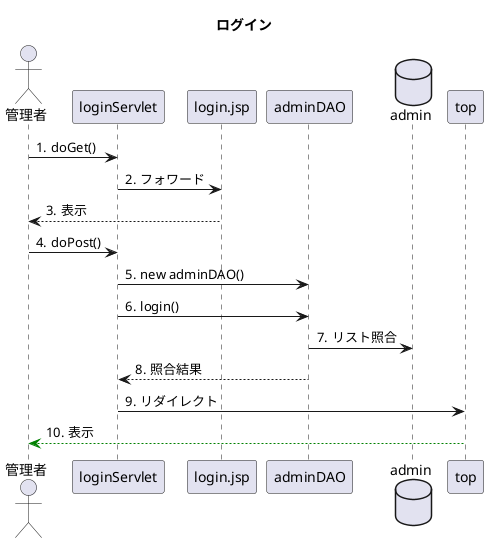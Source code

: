 @startuml

title ログイン

autonumber "#."

actor 管理者
participant loginServlet
participant login.jsp
participant adminDAO
database admin

管理者 -> loginServlet:doGet()
loginServlet -> login.jsp:フォワード
login.jsp --> 管理者:表示
管理者 -> loginServlet:doPost()
loginServlet -> adminDAO:new adminDAO()
loginServlet -> adminDAO:login()
adminDAO -> admin:リスト照合
adminDAO --> loginServlet:照合結果
loginServlet -> top:リダイレクト
top --[#green]> 管理者:表示



@enduml